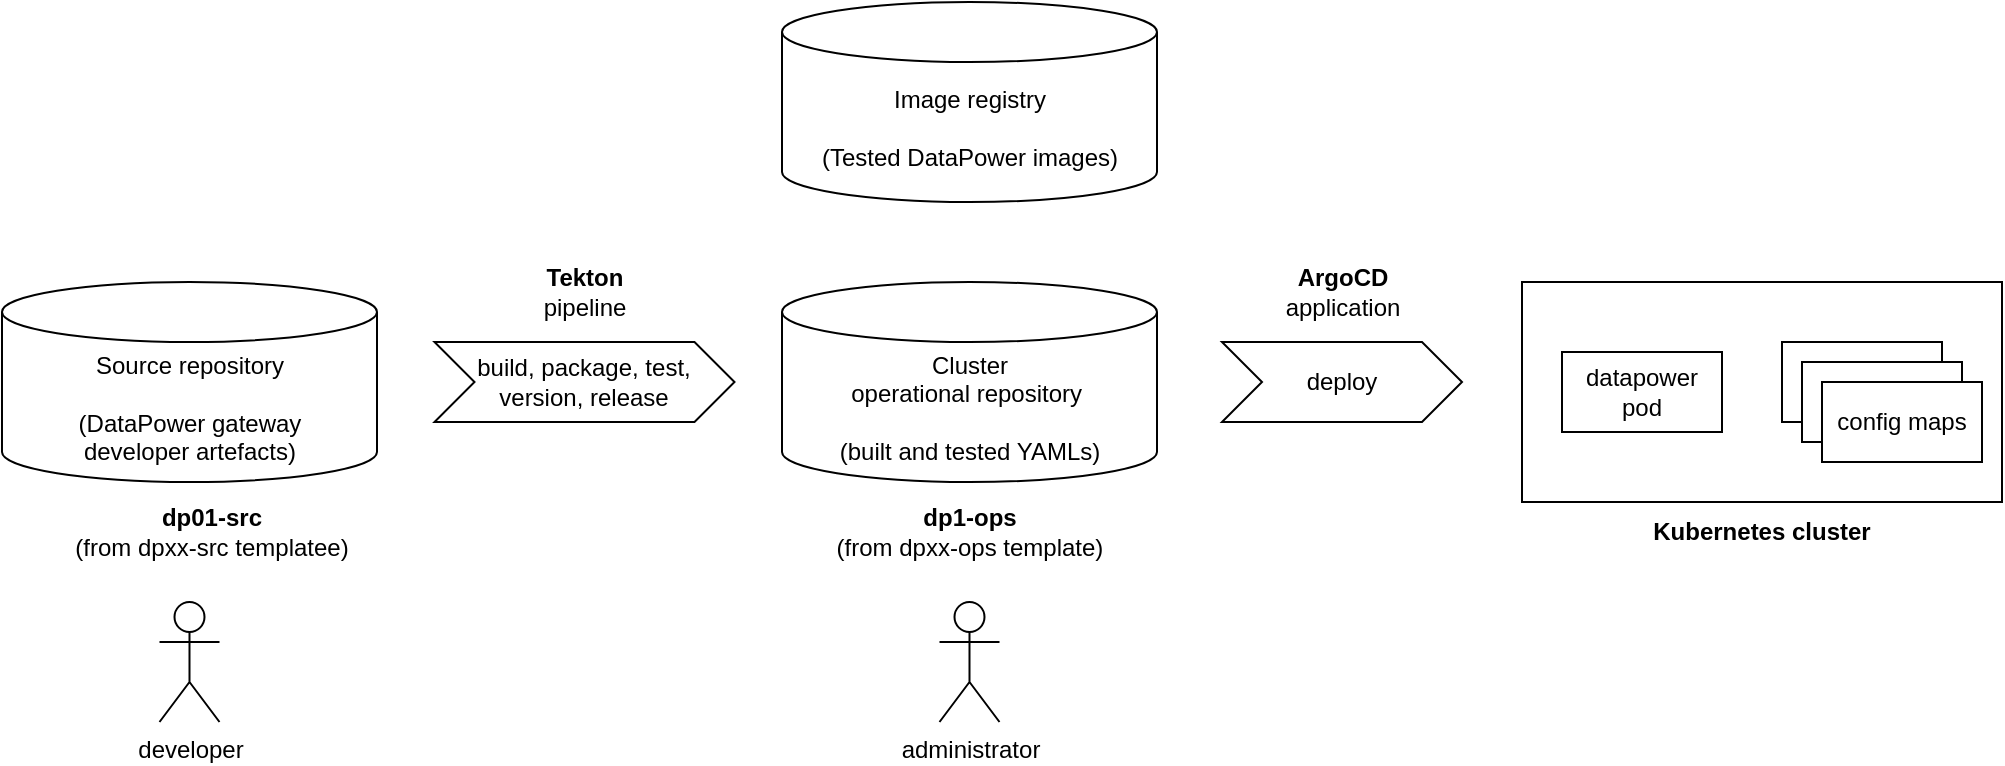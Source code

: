 <mxfile version="15.8.7" type="device"><diagram id="7s4tpCvav4gtR9b0IcHp" name="Page-1"><mxGraphModel dx="1426" dy="905" grid="1" gridSize="10" guides="1" tooltips="1" connect="1" arrows="1" fold="1" page="1" pageScale="1" pageWidth="827" pageHeight="1169" math="0" shadow="0"><root><mxCell id="0"/><mxCell id="1" parent="0"/><mxCell id="j-wncY47qk9I945-Ejjs-1" value="Source repository&lt;br&gt;&lt;br&gt;(DataPower gateway &lt;br&gt;developer artefacts)" style="shape=cylinder3;whiteSpace=wrap;html=1;boundedLbl=1;backgroundOutline=1;size=15;" parent="1" vertex="1"><mxGeometry x="190" y="220" width="187.5" height="100" as="geometry"/></mxCell><mxCell id="j-wncY47qk9I945-Ejjs-2" value="Cluster &lt;br&gt;operational repository&amp;nbsp;&lt;br&gt;&lt;br&gt;(built and tested YAMLs)" style="shape=cylinder3;whiteSpace=wrap;html=1;boundedLbl=1;backgroundOutline=1;size=15;" parent="1" vertex="1"><mxGeometry x="580" y="220" width="187.5" height="100" as="geometry"/></mxCell><mxCell id="j-wncY47qk9I945-Ejjs-3" value="build, package, test, version, release" style="shape=step;perimeter=stepPerimeter;whiteSpace=wrap;html=1;fixedSize=1;" parent="1" vertex="1"><mxGeometry x="406.25" y="250" width="150" height="40" as="geometry"/></mxCell><mxCell id="j-wncY47qk9I945-Ejjs-4" value="deploy" style="shape=step;perimeter=stepPerimeter;whiteSpace=wrap;html=1;fixedSize=1;" parent="1" vertex="1"><mxGeometry x="800" y="250" width="120" height="40" as="geometry"/></mxCell><mxCell id="j-wncY47qk9I945-Ejjs-5" value="&lt;b&gt;dp01-src&lt;/b&gt;&lt;br&gt;(from dpxx-src templatee)" style="text;html=1;strokeColor=none;fillColor=none;align=center;verticalAlign=middle;whiteSpace=wrap;rounded=0;" parent="1" vertex="1"><mxGeometry x="207" y="330" width="176" height="30" as="geometry"/></mxCell><mxCell id="j-wncY47qk9I945-Ejjs-6" value="&lt;b&gt;dp1-ops&lt;/b&gt;&lt;br&gt;(from dpxx-ops template)" style="text;html=1;strokeColor=none;fillColor=none;align=center;verticalAlign=middle;whiteSpace=wrap;rounded=0;" parent="1" vertex="1"><mxGeometry x="585" y="330" width="177.5" height="30" as="geometry"/></mxCell><mxCell id="6FtCYPQx9fpVWrgTbt3w-2" value="" style="rounded=0;whiteSpace=wrap;html=1;" parent="1" vertex="1"><mxGeometry x="950" y="220" width="240" height="110" as="geometry"/></mxCell><mxCell id="6FtCYPQx9fpVWrgTbt3w-3" value="Kubernetes cluster" style="text;html=1;strokeColor=none;fillColor=none;align=center;verticalAlign=middle;whiteSpace=wrap;rounded=0;fontStyle=1" parent="1" vertex="1"><mxGeometry x="980" y="330" width="180" height="30" as="geometry"/></mxCell><mxCell id="6FtCYPQx9fpVWrgTbt3w-5" value="config map" style="rounded=0;whiteSpace=wrap;html=1;" parent="1" vertex="1"><mxGeometry x="1080" y="250" width="80" height="40" as="geometry"/></mxCell><mxCell id="6FtCYPQx9fpVWrgTbt3w-6" value="datapower&lt;br&gt;pod" style="rounded=0;whiteSpace=wrap;html=1;" parent="1" vertex="1"><mxGeometry x="970" y="255" width="80" height="40" as="geometry"/></mxCell><mxCell id="6FtCYPQx9fpVWrgTbt3w-8" value="config map" style="rounded=0;whiteSpace=wrap;html=1;" parent="1" vertex="1"><mxGeometry x="1090" y="260" width="80" height="40" as="geometry"/></mxCell><mxCell id="6FtCYPQx9fpVWrgTbt3w-9" value="config maps" style="rounded=0;whiteSpace=wrap;html=1;" parent="1" vertex="1"><mxGeometry x="1100" y="270" width="80" height="40" as="geometry"/></mxCell><mxCell id="6FtCYPQx9fpVWrgTbt3w-10" value="&lt;b&gt;Tekton&lt;/b&gt; &lt;br&gt;pipeline" style="text;html=1;strokeColor=none;fillColor=none;align=center;verticalAlign=middle;whiteSpace=wrap;rounded=0;" parent="1" vertex="1"><mxGeometry x="418.75" y="210" width="125" height="30" as="geometry"/></mxCell><mxCell id="6FtCYPQx9fpVWrgTbt3w-11" value="&lt;b&gt;ArgoCD&lt;/b&gt; &lt;br&gt;application" style="text;html=1;strokeColor=none;fillColor=none;align=center;verticalAlign=middle;whiteSpace=wrap;rounded=0;" parent="1" vertex="1"><mxGeometry x="797.5" y="210" width="125" height="30" as="geometry"/></mxCell><mxCell id="-faAT9Uqb-eq2LBU9O2p-1" value="Image registry&lt;br&gt;&lt;br&gt;(Tested&amp;nbsp;DataPower images)" style="shape=cylinder3;whiteSpace=wrap;html=1;boundedLbl=1;backgroundOutline=1;size=15;" parent="1" vertex="1"><mxGeometry x="580" y="80" width="187.5" height="100" as="geometry"/></mxCell><mxCell id="CNEnKY-MuUW3pNFNHH6E-1" value="developer" style="shape=umlActor;verticalLabelPosition=bottom;verticalAlign=top;html=1;outlineConnect=0;" vertex="1" parent="1"><mxGeometry x="268.75" y="380" width="30" height="60" as="geometry"/></mxCell><mxCell id="CNEnKY-MuUW3pNFNHH6E-2" value="administrator" style="shape=umlActor;verticalLabelPosition=bottom;verticalAlign=top;html=1;outlineConnect=0;" vertex="1" parent="1"><mxGeometry x="658.75" y="380" width="30" height="60" as="geometry"/></mxCell></root></mxGraphModel></diagram></mxfile>